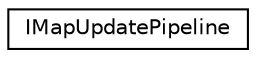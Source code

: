 digraph "Graphical Class Hierarchy"
{
 // LATEX_PDF_SIZE
  edge [fontname="Helvetica",fontsize="10",labelfontname="Helvetica",labelfontsize="10"];
  node [fontname="Helvetica",fontsize="10",shape=record];
  rankdir="LR";
  Node0 [label="IMapUpdatePipeline",height=0.2,width=0.4,color="black", fillcolor="white", style="filled",URL="$class_i_map_update_pipeline.html",tooltip="Defines a map update pipeline. UUID: 49cbd32c-6dfa-4155-b151-7261dd13f552"];
}
